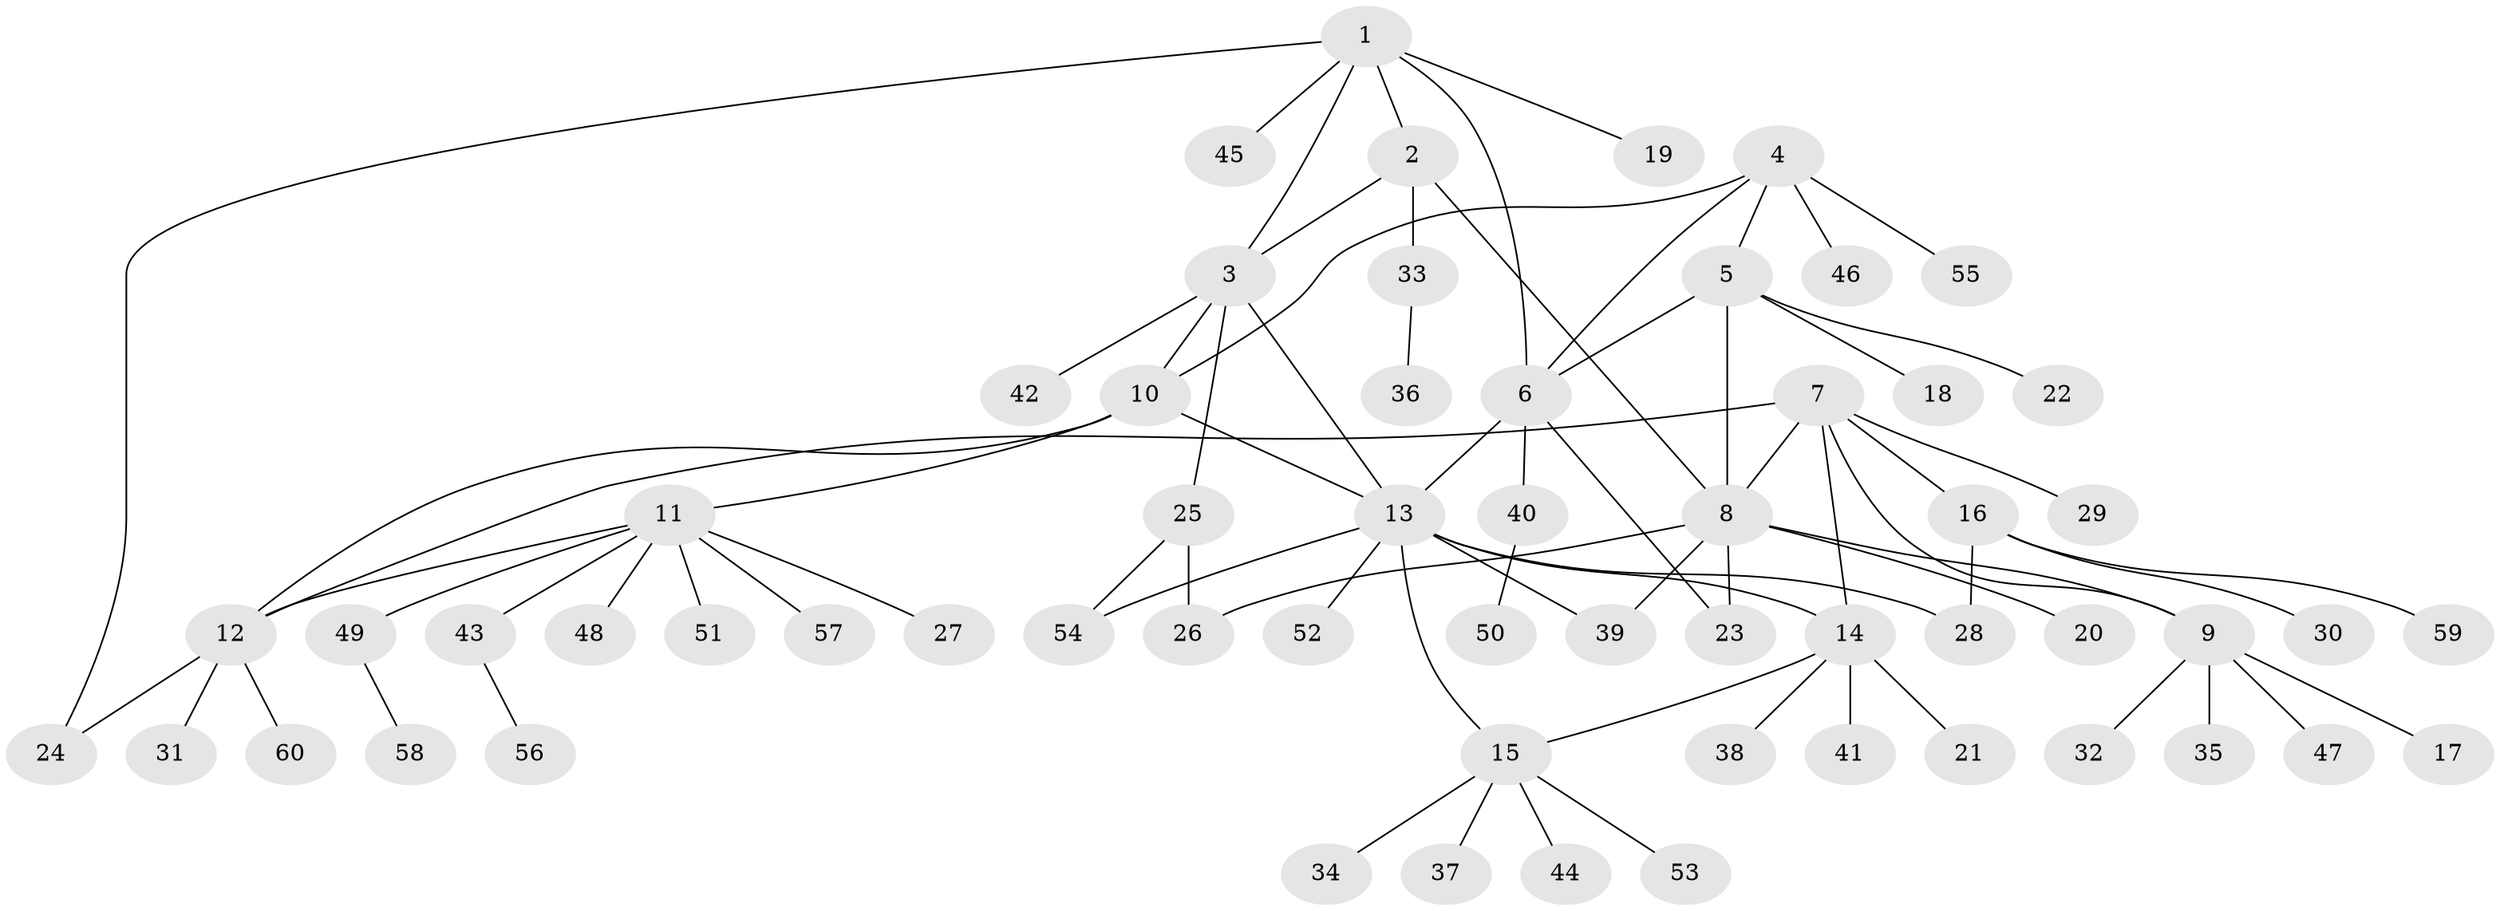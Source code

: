 // coarse degree distribution, {6: 0.022222222222222223, 4: 0.08888888888888889, 8: 0.022222222222222223, 12: 0.022222222222222223, 9: 0.022222222222222223, 11: 0.022222222222222223, 7: 0.022222222222222223, 5: 0.044444444444444446, 1: 0.6222222222222222, 2: 0.08888888888888889, 3: 0.022222222222222223}
// Generated by graph-tools (version 1.1) at 2025/52/02/27/25 19:52:16]
// undirected, 60 vertices, 76 edges
graph export_dot {
graph [start="1"]
  node [color=gray90,style=filled];
  1;
  2;
  3;
  4;
  5;
  6;
  7;
  8;
  9;
  10;
  11;
  12;
  13;
  14;
  15;
  16;
  17;
  18;
  19;
  20;
  21;
  22;
  23;
  24;
  25;
  26;
  27;
  28;
  29;
  30;
  31;
  32;
  33;
  34;
  35;
  36;
  37;
  38;
  39;
  40;
  41;
  42;
  43;
  44;
  45;
  46;
  47;
  48;
  49;
  50;
  51;
  52;
  53;
  54;
  55;
  56;
  57;
  58;
  59;
  60;
  1 -- 2;
  1 -- 3;
  1 -- 6;
  1 -- 19;
  1 -- 24;
  1 -- 45;
  2 -- 3;
  2 -- 8;
  2 -- 33;
  3 -- 10;
  3 -- 13;
  3 -- 25;
  3 -- 42;
  4 -- 5;
  4 -- 6;
  4 -- 10;
  4 -- 46;
  4 -- 55;
  5 -- 6;
  5 -- 8;
  5 -- 18;
  5 -- 22;
  6 -- 13;
  6 -- 23;
  6 -- 40;
  7 -- 8;
  7 -- 9;
  7 -- 12;
  7 -- 14;
  7 -- 16;
  7 -- 29;
  8 -- 9;
  8 -- 20;
  8 -- 23;
  8 -- 26;
  8 -- 39;
  9 -- 17;
  9 -- 32;
  9 -- 35;
  9 -- 47;
  10 -- 11;
  10 -- 12;
  10 -- 13;
  11 -- 12;
  11 -- 27;
  11 -- 43;
  11 -- 48;
  11 -- 49;
  11 -- 51;
  11 -- 57;
  12 -- 24;
  12 -- 31;
  12 -- 60;
  13 -- 14;
  13 -- 15;
  13 -- 28;
  13 -- 39;
  13 -- 52;
  13 -- 54;
  14 -- 15;
  14 -- 21;
  14 -- 38;
  14 -- 41;
  15 -- 34;
  15 -- 37;
  15 -- 44;
  15 -- 53;
  16 -- 28;
  16 -- 30;
  16 -- 59;
  25 -- 26;
  25 -- 54;
  33 -- 36;
  40 -- 50;
  43 -- 56;
  49 -- 58;
}
